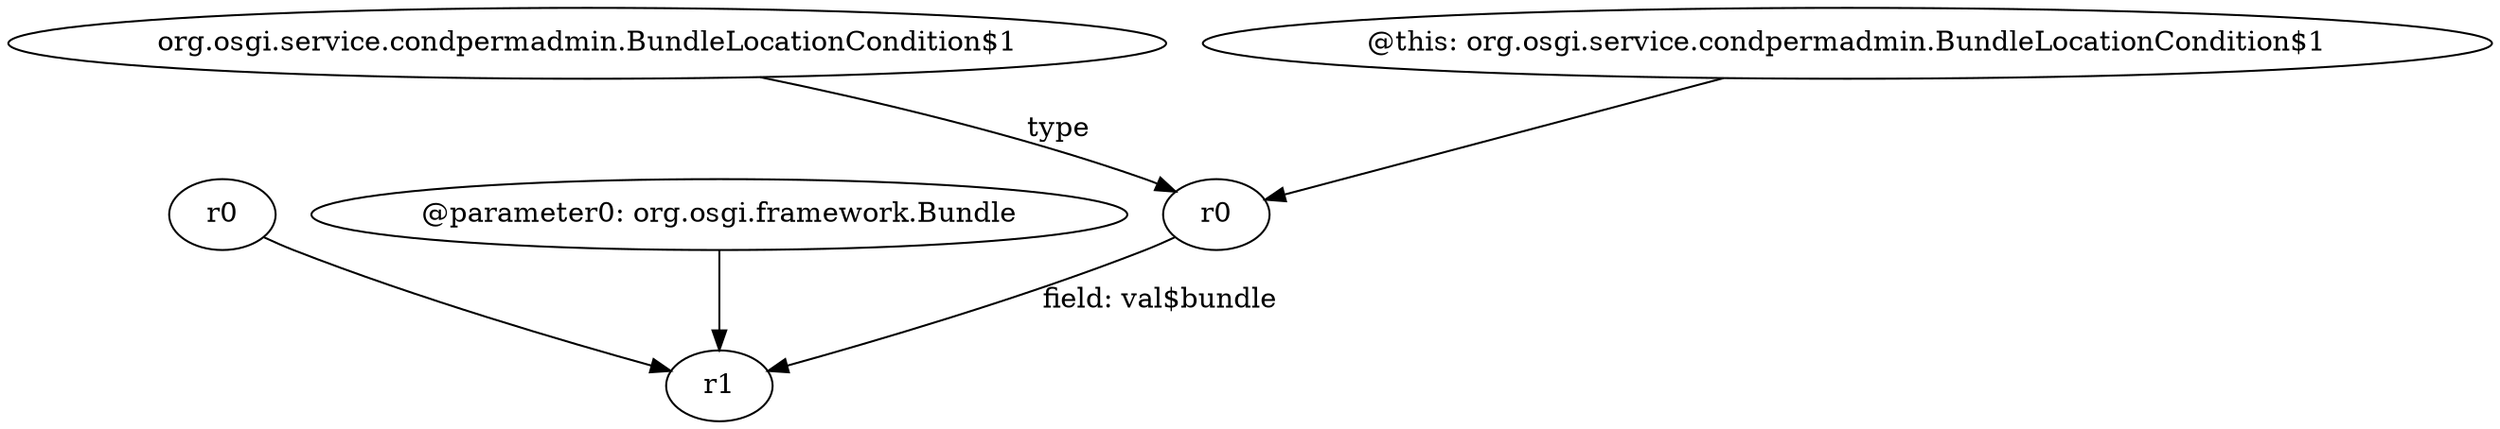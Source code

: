 digraph g {
0[label="r0"]
1[label="r1"]
0->1[label="field: val$bundle"]
2[label="org.osgi.service.condpermadmin.BundleLocationCondition$1"]
2->0[label="type"]
3[label="r0"]
3->1[label=""]
4[label="@parameter0: org.osgi.framework.Bundle"]
4->1[label=""]
5[label="@this: org.osgi.service.condpermadmin.BundleLocationCondition$1"]
5->0[label=""]
}